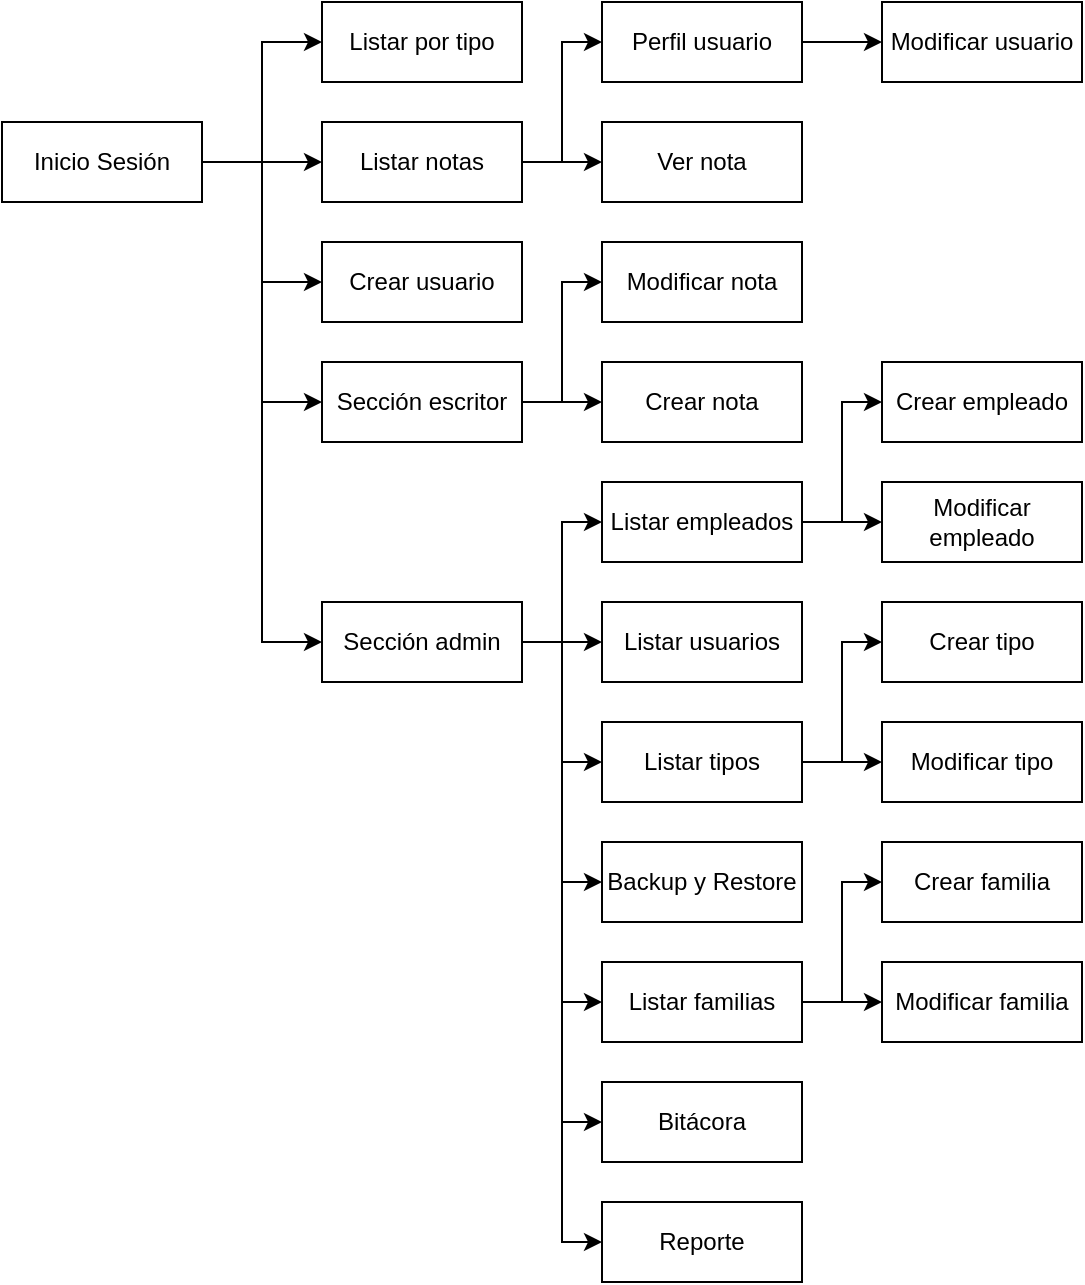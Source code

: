 <mxfile version="14.9.2" type="device" pages="2"><diagram name="Navegacion" id="9c096ad6-e400-ecc8-3e38-643d2caac077"><mxGraphModel dx="1422" dy="715" grid="1" gridSize="10" guides="1" tooltips="1" connect="1" arrows="1" fold="1" page="1" pageScale="1.5" pageWidth="1169" pageHeight="826" background="none" math="0" shadow="0"><root><mxCell id="0" style=";html=1;"/><mxCell id="1" style=";html=1;" parent="0"/><mxCell id="-8h7C-xtrHuoT61bhyzR-21" style="edgeStyle=orthogonalEdgeStyle;rounded=0;orthogonalLoop=1;jettySize=auto;html=1;exitX=1;exitY=0.5;exitDx=0;exitDy=0;entryX=0;entryY=0.5;entryDx=0;entryDy=0;" parent="1" source="-8h7C-xtrHuoT61bhyzR-1" target="-8h7C-xtrHuoT61bhyzR-3" edge="1"><mxGeometry relative="1" as="geometry"/></mxCell><mxCell id="-8h7C-xtrHuoT61bhyzR-22" style="edgeStyle=orthogonalEdgeStyle;rounded=0;orthogonalLoop=1;jettySize=auto;html=1;exitX=1;exitY=0.5;exitDx=0;exitDy=0;entryX=0;entryY=0.5;entryDx=0;entryDy=0;" parent="1" source="-8h7C-xtrHuoT61bhyzR-1" target="-8h7C-xtrHuoT61bhyzR-17" edge="1"><mxGeometry relative="1" as="geometry"/></mxCell><mxCell id="-8h7C-xtrHuoT61bhyzR-28" style="edgeStyle=orthogonalEdgeStyle;rounded=0;orthogonalLoop=1;jettySize=auto;html=1;exitX=1;exitY=0.5;exitDx=0;exitDy=0;entryX=0;entryY=0.5;entryDx=0;entryDy=0;" parent="1" source="-8h7C-xtrHuoT61bhyzR-1" target="-8h7C-xtrHuoT61bhyzR-2" edge="1"><mxGeometry relative="1" as="geometry"/></mxCell><mxCell id="-8h7C-xtrHuoT61bhyzR-30" style="edgeStyle=orthogonalEdgeStyle;rounded=0;orthogonalLoop=1;jettySize=auto;html=1;exitX=1;exitY=0.5;exitDx=0;exitDy=0;entryX=0;entryY=0.5;entryDx=0;entryDy=0;" parent="1" source="-8h7C-xtrHuoT61bhyzR-1" target="-8h7C-xtrHuoT61bhyzR-20" edge="1"><mxGeometry relative="1" as="geometry"/></mxCell><mxCell id="-8h7C-xtrHuoT61bhyzR-33" style="edgeStyle=orthogonalEdgeStyle;rounded=0;orthogonalLoop=1;jettySize=auto;html=1;exitX=1;exitY=0.5;exitDx=0;exitDy=0;entryX=0;entryY=0.5;entryDx=0;entryDy=0;" parent="1" source="-8h7C-xtrHuoT61bhyzR-1" target="-8h7C-xtrHuoT61bhyzR-7" edge="1"><mxGeometry relative="1" as="geometry"/></mxCell><mxCell id="-8h7C-xtrHuoT61bhyzR-1" value="Inicio Sesión" style="rounded=0;whiteSpace=wrap;html=1;" parent="1" vertex="1"><mxGeometry x="40" y="210" width="100" height="40" as="geometry"/></mxCell><mxCell id="-8h7C-xtrHuoT61bhyzR-2" value="Listar por tipo" style="rounded=0;whiteSpace=wrap;html=1;" parent="1" vertex="1"><mxGeometry x="200" y="150" width="100" height="40" as="geometry"/></mxCell><mxCell id="-8h7C-xtrHuoT61bhyzR-25" style="edgeStyle=orthogonalEdgeStyle;rounded=0;orthogonalLoop=1;jettySize=auto;html=1;exitX=1;exitY=0.5;exitDx=0;exitDy=0;entryX=0;entryY=0.5;entryDx=0;entryDy=0;" parent="1" source="-8h7C-xtrHuoT61bhyzR-3" target="-8h7C-xtrHuoT61bhyzR-4" edge="1"><mxGeometry relative="1" as="geometry"/></mxCell><mxCell id="-8h7C-xtrHuoT61bhyzR-26" style="edgeStyle=orthogonalEdgeStyle;rounded=0;orthogonalLoop=1;jettySize=auto;html=1;exitX=1;exitY=0.5;exitDx=0;exitDy=0;entryX=0;entryY=0.5;entryDx=0;entryDy=0;" parent="1" source="-8h7C-xtrHuoT61bhyzR-3" target="-8h7C-xtrHuoT61bhyzR-5" edge="1"><mxGeometry relative="1" as="geometry"/></mxCell><mxCell id="-8h7C-xtrHuoT61bhyzR-3" value="Listar notas" style="rounded=0;whiteSpace=wrap;html=1;" parent="1" vertex="1"><mxGeometry x="200" y="210" width="100" height="40" as="geometry"/></mxCell><mxCell id="-8h7C-xtrHuoT61bhyzR-4" value="Ver nota" style="rounded=0;whiteSpace=wrap;html=1;" parent="1" vertex="1"><mxGeometry x="340" y="210" width="100" height="40" as="geometry"/></mxCell><mxCell id="-8h7C-xtrHuoT61bhyzR-27" style="edgeStyle=orthogonalEdgeStyle;rounded=0;orthogonalLoop=1;jettySize=auto;html=1;exitX=1;exitY=0.5;exitDx=0;exitDy=0;entryX=0;entryY=0.5;entryDx=0;entryDy=0;" parent="1" source="-8h7C-xtrHuoT61bhyzR-5" target="-8h7C-xtrHuoT61bhyzR-19" edge="1"><mxGeometry relative="1" as="geometry"/></mxCell><mxCell id="-8h7C-xtrHuoT61bhyzR-5" value="Perfil usuario" style="rounded=0;whiteSpace=wrap;html=1;" parent="1" vertex="1"><mxGeometry x="340" y="150" width="100" height="40" as="geometry"/></mxCell><mxCell id="-8h7C-xtrHuoT61bhyzR-6" value="Reporte" style="rounded=0;whiteSpace=wrap;html=1;" parent="1" vertex="1"><mxGeometry x="340" y="750" width="100" height="40" as="geometry"/></mxCell><mxCell id="-8h7C-xtrHuoT61bhyzR-36" style="edgeStyle=orthogonalEdgeStyle;rounded=0;orthogonalLoop=1;jettySize=auto;html=1;exitX=1;exitY=0.5;exitDx=0;exitDy=0;entryX=0;entryY=0.5;entryDx=0;entryDy=0;" parent="1" source="-8h7C-xtrHuoT61bhyzR-7" target="-8h7C-xtrHuoT61bhyzR-18" edge="1"><mxGeometry relative="1" as="geometry"/></mxCell><mxCell id="-8h7C-xtrHuoT61bhyzR-37" style="edgeStyle=orthogonalEdgeStyle;rounded=0;orthogonalLoop=1;jettySize=auto;html=1;exitX=1;exitY=0.5;exitDx=0;exitDy=0;entryX=0;entryY=0.5;entryDx=0;entryDy=0;" parent="1" source="-8h7C-xtrHuoT61bhyzR-7" target="-8h7C-xtrHuoT61bhyzR-9" edge="1"><mxGeometry relative="1" as="geometry"/></mxCell><mxCell id="-8h7C-xtrHuoT61bhyzR-38" style="edgeStyle=orthogonalEdgeStyle;rounded=0;orthogonalLoop=1;jettySize=auto;html=1;exitX=1;exitY=0.5;exitDx=0;exitDy=0;entryX=0;entryY=0.5;entryDx=0;entryDy=0;" parent="1" source="-8h7C-xtrHuoT61bhyzR-7" target="-8h7C-xtrHuoT61bhyzR-11" edge="1"><mxGeometry relative="1" as="geometry"/></mxCell><mxCell id="-8h7C-xtrHuoT61bhyzR-39" style="edgeStyle=orthogonalEdgeStyle;rounded=0;orthogonalLoop=1;jettySize=auto;html=1;exitX=1;exitY=0.5;exitDx=0;exitDy=0;entryX=0;entryY=0.5;entryDx=0;entryDy=0;" parent="1" source="-8h7C-xtrHuoT61bhyzR-7" target="-8h7C-xtrHuoT61bhyzR-13" edge="1"><mxGeometry relative="1" as="geometry"/></mxCell><mxCell id="-8h7C-xtrHuoT61bhyzR-41" style="edgeStyle=orthogonalEdgeStyle;rounded=0;orthogonalLoop=1;jettySize=auto;html=1;exitX=1;exitY=0.5;exitDx=0;exitDy=0;entryX=0;entryY=0.5;entryDx=0;entryDy=0;" parent="1" source="-8h7C-xtrHuoT61bhyzR-7" target="-8h7C-xtrHuoT61bhyzR-15" edge="1"><mxGeometry relative="1" as="geometry"/></mxCell><mxCell id="-8h7C-xtrHuoT61bhyzR-42" style="edgeStyle=orthogonalEdgeStyle;rounded=0;orthogonalLoop=1;jettySize=auto;html=1;exitX=1;exitY=0.5;exitDx=0;exitDy=0;entryX=0;entryY=0.5;entryDx=0;entryDy=0;" parent="1" source="-8h7C-xtrHuoT61bhyzR-7" target="-8h7C-xtrHuoT61bhyzR-6" edge="1"><mxGeometry relative="1" as="geometry"/></mxCell><mxCell id="9l_Zzwuw-SMT_W-mHv8N-1" style="edgeStyle=orthogonalEdgeStyle;rounded=0;orthogonalLoop=1;jettySize=auto;html=1;exitX=1;exitY=0.5;exitDx=0;exitDy=0;entryX=0;entryY=0.5;entryDx=0;entryDy=0;" parent="1" source="-8h7C-xtrHuoT61bhyzR-7" target="-8h7C-xtrHuoT61bhyzR-16" edge="1"><mxGeometry relative="1" as="geometry"/></mxCell><mxCell id="-8h7C-xtrHuoT61bhyzR-7" value="Sección admin" style="rounded=0;whiteSpace=wrap;html=1;" parent="1" vertex="1"><mxGeometry x="200" y="450" width="100" height="40" as="geometry"/></mxCell><mxCell id="-8h7C-xtrHuoT61bhyzR-8" value="Crear nota" style="rounded=0;whiteSpace=wrap;html=1;" parent="1" vertex="1"><mxGeometry x="340" y="330" width="100" height="40" as="geometry"/></mxCell><mxCell id="-8h7C-xtrHuoT61bhyzR-35" style="edgeStyle=orthogonalEdgeStyle;rounded=0;orthogonalLoop=1;jettySize=auto;html=1;exitX=1;exitY=0.5;exitDx=0;exitDy=0;" parent="1" source="-8h7C-xtrHuoT61bhyzR-9" target="-8h7C-xtrHuoT61bhyzR-10" edge="1"><mxGeometry relative="1" as="geometry"/></mxCell><mxCell id="9l_Zzwuw-SMT_W-mHv8N-5" style="edgeStyle=orthogonalEdgeStyle;rounded=0;orthogonalLoop=1;jettySize=auto;html=1;exitX=1;exitY=0.5;exitDx=0;exitDy=0;entryX=0;entryY=0.5;entryDx=0;entryDy=0;" parent="1" source="-8h7C-xtrHuoT61bhyzR-9" target="9l_Zzwuw-SMT_W-mHv8N-2" edge="1"><mxGeometry relative="1" as="geometry"/></mxCell><mxCell id="-8h7C-xtrHuoT61bhyzR-9" value="Listar empleados" style="rounded=0;whiteSpace=wrap;html=1;" parent="1" vertex="1"><mxGeometry x="340" y="390" width="100" height="40" as="geometry"/></mxCell><mxCell id="-8h7C-xtrHuoT61bhyzR-10" value="Modificar empleado" style="rounded=0;whiteSpace=wrap;html=1;" parent="1" vertex="1"><mxGeometry x="480" y="390" width="100" height="40" as="geometry"/></mxCell><mxCell id="-8h7C-xtrHuoT61bhyzR-34" style="edgeStyle=orthogonalEdgeStyle;rounded=0;orthogonalLoop=1;jettySize=auto;html=1;exitX=1;exitY=0.5;exitDx=0;exitDy=0;entryX=0;entryY=0.5;entryDx=0;entryDy=0;" parent="1" source="-8h7C-xtrHuoT61bhyzR-11" target="-8h7C-xtrHuoT61bhyzR-12" edge="1"><mxGeometry relative="1" as="geometry"/></mxCell><mxCell id="9l_Zzwuw-SMT_W-mHv8N-6" style="edgeStyle=orthogonalEdgeStyle;rounded=0;orthogonalLoop=1;jettySize=auto;html=1;exitX=1;exitY=0.5;exitDx=0;exitDy=0;entryX=0;entryY=0.5;entryDx=0;entryDy=0;" parent="1" source="-8h7C-xtrHuoT61bhyzR-11" target="9l_Zzwuw-SMT_W-mHv8N-3" edge="1"><mxGeometry relative="1" as="geometry"/></mxCell><mxCell id="-8h7C-xtrHuoT61bhyzR-11" value="Listar tipos" style="rounded=0;whiteSpace=wrap;html=1;" parent="1" vertex="1"><mxGeometry x="340" y="510" width="100" height="40" as="geometry"/></mxCell><mxCell id="-8h7C-xtrHuoT61bhyzR-12" value="Modificar tipo" style="rounded=0;whiteSpace=wrap;html=1;" parent="1" vertex="1"><mxGeometry x="480" y="510" width="100" height="40" as="geometry"/></mxCell><mxCell id="-8h7C-xtrHuoT61bhyzR-40" style="edgeStyle=orthogonalEdgeStyle;rounded=0;orthogonalLoop=1;jettySize=auto;html=1;exitX=1;exitY=0.5;exitDx=0;exitDy=0;entryX=0;entryY=0.5;entryDx=0;entryDy=0;" parent="1" source="-8h7C-xtrHuoT61bhyzR-13" target="-8h7C-xtrHuoT61bhyzR-14" edge="1"><mxGeometry relative="1" as="geometry"/></mxCell><mxCell id="9l_Zzwuw-SMT_W-mHv8N-7" style="edgeStyle=orthogonalEdgeStyle;rounded=0;orthogonalLoop=1;jettySize=auto;html=1;exitX=1;exitY=0.5;exitDx=0;exitDy=0;entryX=0;entryY=0.5;entryDx=0;entryDy=0;" parent="1" source="-8h7C-xtrHuoT61bhyzR-13" target="9l_Zzwuw-SMT_W-mHv8N-4" edge="1"><mxGeometry relative="1" as="geometry"/></mxCell><mxCell id="-8h7C-xtrHuoT61bhyzR-13" value="Listar familias" style="rounded=0;whiteSpace=wrap;html=1;" parent="1" vertex="1"><mxGeometry x="340" y="630" width="100" height="40" as="geometry"/></mxCell><mxCell id="-8h7C-xtrHuoT61bhyzR-14" value="Modificar familia" style="rounded=0;whiteSpace=wrap;html=1;" parent="1" vertex="1"><mxGeometry x="480" y="630" width="100" height="40" as="geometry"/></mxCell><mxCell id="-8h7C-xtrHuoT61bhyzR-15" value="Bitácora" style="rounded=0;whiteSpace=wrap;html=1;" parent="1" vertex="1"><mxGeometry x="340" y="690" width="100" height="40" as="geometry"/></mxCell><mxCell id="-8h7C-xtrHuoT61bhyzR-16" value="Backup y Restore" style="rounded=0;whiteSpace=wrap;html=1;" parent="1" vertex="1"><mxGeometry x="340" y="570" width="100" height="40" as="geometry"/></mxCell><mxCell id="-8h7C-xtrHuoT61bhyzR-17" value="Crear usuario" style="rounded=0;whiteSpace=wrap;html=1;" parent="1" vertex="1"><mxGeometry x="200" y="270" width="100" height="40" as="geometry"/></mxCell><mxCell id="-8h7C-xtrHuoT61bhyzR-18" value="Listar usuarios" style="rounded=0;whiteSpace=wrap;html=1;" parent="1" vertex="1"><mxGeometry x="340" y="450" width="100" height="40" as="geometry"/></mxCell><mxCell id="-8h7C-xtrHuoT61bhyzR-19" value="Modificar usuario" style="rounded=0;whiteSpace=wrap;html=1;" parent="1" vertex="1"><mxGeometry x="480" y="150" width="100" height="40" as="geometry"/></mxCell><mxCell id="-8h7C-xtrHuoT61bhyzR-29" style="edgeStyle=orthogonalEdgeStyle;rounded=0;orthogonalLoop=1;jettySize=auto;html=1;exitX=1;exitY=0.5;exitDx=0;exitDy=0;" parent="1" source="-8h7C-xtrHuoT61bhyzR-20" target="-8h7C-xtrHuoT61bhyzR-8" edge="1"><mxGeometry relative="1" as="geometry"/></mxCell><mxCell id="-8h7C-xtrHuoT61bhyzR-32" style="edgeStyle=orthogonalEdgeStyle;rounded=0;orthogonalLoop=1;jettySize=auto;html=1;exitX=1;exitY=0.5;exitDx=0;exitDy=0;entryX=0;entryY=0.5;entryDx=0;entryDy=0;" parent="1" source="-8h7C-xtrHuoT61bhyzR-20" target="-8h7C-xtrHuoT61bhyzR-31" edge="1"><mxGeometry relative="1" as="geometry"/></mxCell><mxCell id="-8h7C-xtrHuoT61bhyzR-20" value="Sección escritor" style="rounded=0;whiteSpace=wrap;html=1;" parent="1" vertex="1"><mxGeometry x="200" y="330" width="100" height="40" as="geometry"/></mxCell><mxCell id="-8h7C-xtrHuoT61bhyzR-31" value="Modificar nota" style="rounded=0;whiteSpace=wrap;html=1;" parent="1" vertex="1"><mxGeometry x="340" y="270" width="100" height="40" as="geometry"/></mxCell><mxCell id="9l_Zzwuw-SMT_W-mHv8N-2" value="Crear empleado" style="rounded=0;whiteSpace=wrap;html=1;" parent="1" vertex="1"><mxGeometry x="480" y="330" width="100" height="40" as="geometry"/></mxCell><mxCell id="9l_Zzwuw-SMT_W-mHv8N-3" value="Crear tipo" style="rounded=0;whiteSpace=wrap;html=1;" parent="1" vertex="1"><mxGeometry x="480" y="450" width="100" height="40" as="geometry"/></mxCell><mxCell id="9l_Zzwuw-SMT_W-mHv8N-4" value="Crear familia" style="rounded=0;whiteSpace=wrap;html=1;" parent="1" vertex="1"><mxGeometry x="480" y="570" width="100" height="40" as="geometry"/></mxCell></root></mxGraphModel></diagram><diagram id="ux03T3vBFwpqmPhf2RQ6" name="Despliegue"><mxGraphModel dx="1422" dy="715" grid="1" gridSize="10" guides="1" tooltips="1" connect="1" arrows="1" fold="1" page="1" pageScale="1" pageWidth="827" pageHeight="1169" math="0" shadow="0"><root><mxCell id="1XrpnyIlSaUCZ0XmjcC2-0"/><mxCell id="1XrpnyIlSaUCZ0XmjcC2-1" parent="1XrpnyIlSaUCZ0XmjcC2-0"/><mxCell id="T6OwoZtdy_rdZkVpIhe4-5" value="" style="shape=table;startSize=0;container=1;collapsible=0;childLayout=tableLayout;spacingTop=-12;" parent="1XrpnyIlSaUCZ0XmjcC2-1" vertex="1"><mxGeometry x="310" y="380" width="380" height="230" as="geometry"/></mxCell><mxCell id="T6OwoZtdy_rdZkVpIhe4-6" value="" style="shape=partialRectangle;collapsible=0;dropTarget=0;pointerEvents=0;fillColor=none;top=0;left=0;bottom=0;right=0;points=[[0,0.5],[1,0.5]];portConstraint=eastwest;" parent="T6OwoZtdy_rdZkVpIhe4-5" vertex="1"><mxGeometry width="380" height="230" as="geometry"/></mxCell><mxCell id="T6OwoZtdy_rdZkVpIhe4-7" value="" style="shape=partialRectangle;html=1;whiteSpace=wrap;connectable=0;overflow=hidden;fillColor=none;top=0;left=0;bottom=0;right=0;" parent="T6OwoZtdy_rdZkVpIhe4-6" vertex="1"><mxGeometry width="380" height="230" as="geometry"/></mxCell><mxCell id="ZGvTxrX92qg2VivUSjcy-4" style="edgeStyle=orthogonalEdgeStyle;rounded=0;orthogonalLoop=1;jettySize=auto;html=1;exitX=0;exitY=0;exitDx=70;exitDy=0;exitPerimeter=0;entryX=0;entryY=0.5;entryDx=0;entryDy=0;entryPerimeter=0;" edge="1" parent="1XrpnyIlSaUCZ0XmjcC2-1" source="T6OwoZtdy_rdZkVpIhe4-13" target="T6OwoZtdy_rdZkVpIhe4-12"><mxGeometry relative="1" as="geometry"/></mxCell><mxCell id="T6OwoZtdy_rdZkVpIhe4-13" value="" style="shape=cube;whiteSpace=wrap;html=1;boundedLbl=1;backgroundOutline=1;darkOpacity=0.05;darkOpacity2=0.1;size=10;direction=south;" parent="1XrpnyIlSaUCZ0XmjcC2-1" vertex="1"><mxGeometry x="341" y="420" width="190" height="150" as="geometry"/></mxCell><mxCell id="T6OwoZtdy_rdZkVpIhe4-21" style="edgeStyle=orthogonalEdgeStyle;rounded=0;orthogonalLoop=1;jettySize=auto;html=1;exitX=0;exitY=0;exitDx=65;exitDy=65;exitPerimeter=0;entryX=0.4;entryY=0.1;entryDx=0;entryDy=0;entryPerimeter=0;endArrow=none;endFill=0;" parent="1XrpnyIlSaUCZ0XmjcC2-1" source="T6OwoZtdy_rdZkVpIhe4-1" target="T6OwoZtdy_rdZkVpIhe4-4" edge="1"><mxGeometry relative="1" as="geometry"/></mxCell><mxCell id="T6OwoZtdy_rdZkVpIhe4-1" value="PC Cliente" style="shape=cube;whiteSpace=wrap;html=1;boundedLbl=1;backgroundOutline=1;darkOpacity=0.05;darkOpacity2=0.1;size=10;direction=south;spacingTop=-45;" parent="1XrpnyIlSaUCZ0XmjcC2-1" vertex="1"><mxGeometry x="360" y="120" width="160" height="95" as="geometry"/></mxCell><mxCell id="T6OwoZtdy_rdZkVpIhe4-3" value="" style="points=[];aspect=fixed;html=1;align=center;shadow=0;dashed=0;image;image=img/lib/allied_telesis/computer_and_terminals/Personal_Computer_with_Server.svg;" parent="1XrpnyIlSaUCZ0XmjcC2-1" vertex="1"><mxGeometry x="486" y="134" width="20" height="20" as="geometry"/></mxCell><mxCell id="T6OwoZtdy_rdZkVpIhe4-16" style="edgeStyle=orthogonalEdgeStyle;rounded=0;orthogonalLoop=1;jettySize=auto;html=1;exitX=0.55;exitY=0.95;exitDx=0;exitDy=0;exitPerimeter=0;entryX=0;entryY=0;entryDx=0;entryDy=55;entryPerimeter=0;endArrow=none;endFill=0;" parent="1XrpnyIlSaUCZ0XmjcC2-1" source="T6OwoZtdy_rdZkVpIhe4-4" target="T6OwoZtdy_rdZkVpIhe4-13" edge="1"><mxGeometry relative="1" as="geometry"><Array as="points"><mxPoint x="426" y="381"/><mxPoint x="425" y="381"/></Array></mxGeometry></mxCell><mxCell id="T6OwoZtdy_rdZkVpIhe4-4" value="Internet" style="ellipse;shape=cloud;whiteSpace=wrap;html=1;" parent="1XrpnyIlSaUCZ0XmjcC2-1" vertex="1"><mxGeometry x="360" y="262.5" width="120" height="80" as="geometry"/></mxCell><mxCell id="T6OwoZtdy_rdZkVpIhe4-10" value="Sistema&lt;br&gt;myNewsMaker" style="shape=cube;whiteSpace=wrap;html=1;boundedLbl=1;backgroundOutline=1;darkOpacity=0.05;darkOpacity2=0.1;size=10;direction=south;" parent="1XrpnyIlSaUCZ0XmjcC2-1" vertex="1"><mxGeometry x="365" y="462.5" width="120" height="77.5" as="geometry"/></mxCell><mxCell id="T6OwoZtdy_rdZkVpIhe4-12" value="Base de datos" style="shape=cylinder3;whiteSpace=wrap;html=1;boundedLbl=1;backgroundOutline=1;size=15;" parent="1XrpnyIlSaUCZ0XmjcC2-1" vertex="1"><mxGeometry x="564" y="450" width="100" height="80" as="geometry"/></mxCell><mxCell id="T6OwoZtdy_rdZkVpIhe4-14" value="" style="points=[];aspect=fixed;html=1;align=center;shadow=0;dashed=0;image;image=img/lib/allied_telesis/computer_and_terminals/Server_Desktop.svg;" parent="1XrpnyIlSaUCZ0XmjcC2-1" vertex="1"><mxGeometry x="499.11" y="434" width="15.78" height="20" as="geometry"/></mxCell><mxCell id="ZGvTxrX92qg2VivUSjcy-0" value="" style="dashed=0;outlineConnect=0;html=1;align=center;labelPosition=center;verticalLabelPosition=bottom;verticalAlign=top;shape=mxgraph.weblogos.chrome" vertex="1" parent="1XrpnyIlSaUCZ0XmjcC2-1"><mxGeometry x="405" y="170" width="30" height="30" as="geometry"/></mxCell><mxCell id="ZGvTxrX92qg2VivUSjcy-1" value="" style="shape=image;html=1;verticalAlign=top;verticalLabelPosition=bottom;labelBackgroundColor=#ffffff;imageAspect=0;aspect=fixed;image=https://cdn3.iconfinder.com/data/icons/logos-brands-3/24/logo_brand_brands_logos_firefox-128.png" vertex="1" parent="1XrpnyIlSaUCZ0XmjcC2-1"><mxGeometry x="425" y="170" width="30" height="30" as="geometry"/></mxCell><mxCell id="ZGvTxrX92qg2VivUSjcy-2" value="" style="shape=image;html=1;verticalAlign=top;verticalLabelPosition=bottom;labelBackgroundColor=#ffffff;imageAspect=0;aspect=fixed;image=https://cdn4.iconfinder.com/data/icons/social-media-logos-6/512/81-edge-128.png" vertex="1" parent="1XrpnyIlSaUCZ0XmjcC2-1"><mxGeometry x="445" y="170" width="30" height="30" as="geometry"/></mxCell><mxCell id="ZGvTxrX92qg2VivUSjcy-3" value="Servidor Web" style="text;html=1;align=center;verticalAlign=middle;resizable=0;points=[];autosize=1;strokeColor=none;" vertex="1" parent="1XrpnyIlSaUCZ0XmjcC2-1"><mxGeometry x="460" y="380" width="90" height="20" as="geometry"/></mxCell><mxCell id="ZGvTxrX92qg2VivUSjcy-5" value="" style="pointerEvents=1;shadow=0;dashed=0;html=1;strokeColor=none;fillColor=#505050;labelPosition=center;verticalLabelPosition=bottom;verticalAlign=top;outlineConnect=0;align=center;shape=mxgraph.office.concepts.application_web;" vertex="1" parent="1XrpnyIlSaUCZ0XmjcC2-1"><mxGeometry x="452" y="476" width="20" height="20" as="geometry"/></mxCell><mxCell id="ZGvTxrX92qg2VivUSjcy-6" value="IIS" style="text;html=1;strokeColor=none;fillColor=none;align=center;verticalAlign=middle;whiteSpace=wrap;rounded=0;" vertex="1" parent="1XrpnyIlSaUCZ0XmjcC2-1"><mxGeometry x="416" y="434" width="40" height="20" as="geometry"/></mxCell></root></mxGraphModel></diagram></mxfile>